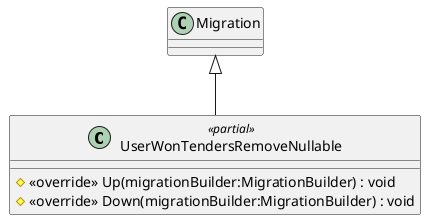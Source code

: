@startuml
class UserWonTendersRemoveNullable <<partial>> {
    # <<override>> Up(migrationBuilder:MigrationBuilder) : void
    # <<override>> Down(migrationBuilder:MigrationBuilder) : void
}
Migration <|-- UserWonTendersRemoveNullable
@enduml

